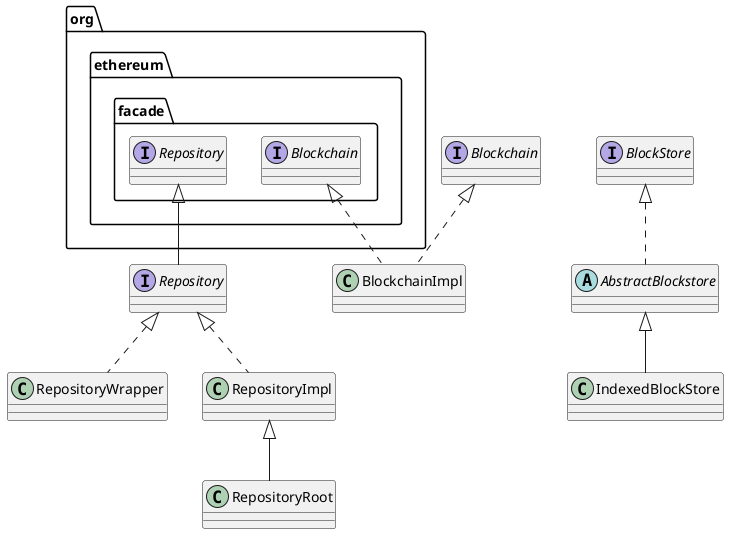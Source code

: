 @startuml

class RepositoryWrapper {
}

class BlockchainImpl {
}

interface BlockStore {
	
}

abstract class AbstractBlockstore {
	
}

class IndexedBlockStore {
	
}


interface org.ethereum.facade.Repository {
	
}

interface Repository {
	
}

class RepositoryWrapper {
	
}

class RepositoryImpl {
	
}

class RepositoryRoot {
	
}


interface Blockchain {
	
}

interface org.ethereum.facade.Blockchain {
	
}


BlockStore <|.. AbstractBlockstore
AbstractBlockstore  <|-- IndexedBlockStore


org.ethereum.facade.Repository <|-- Repository

Repository <|.. RepositoryWrapper

Repository <|.. RepositoryImpl

RepositoryImpl <|-- RepositoryRoot

Blockchain <|.. BlockchainImpl
org.ethereum.facade.Blockchain <|.. BlockchainImpl


@enduml